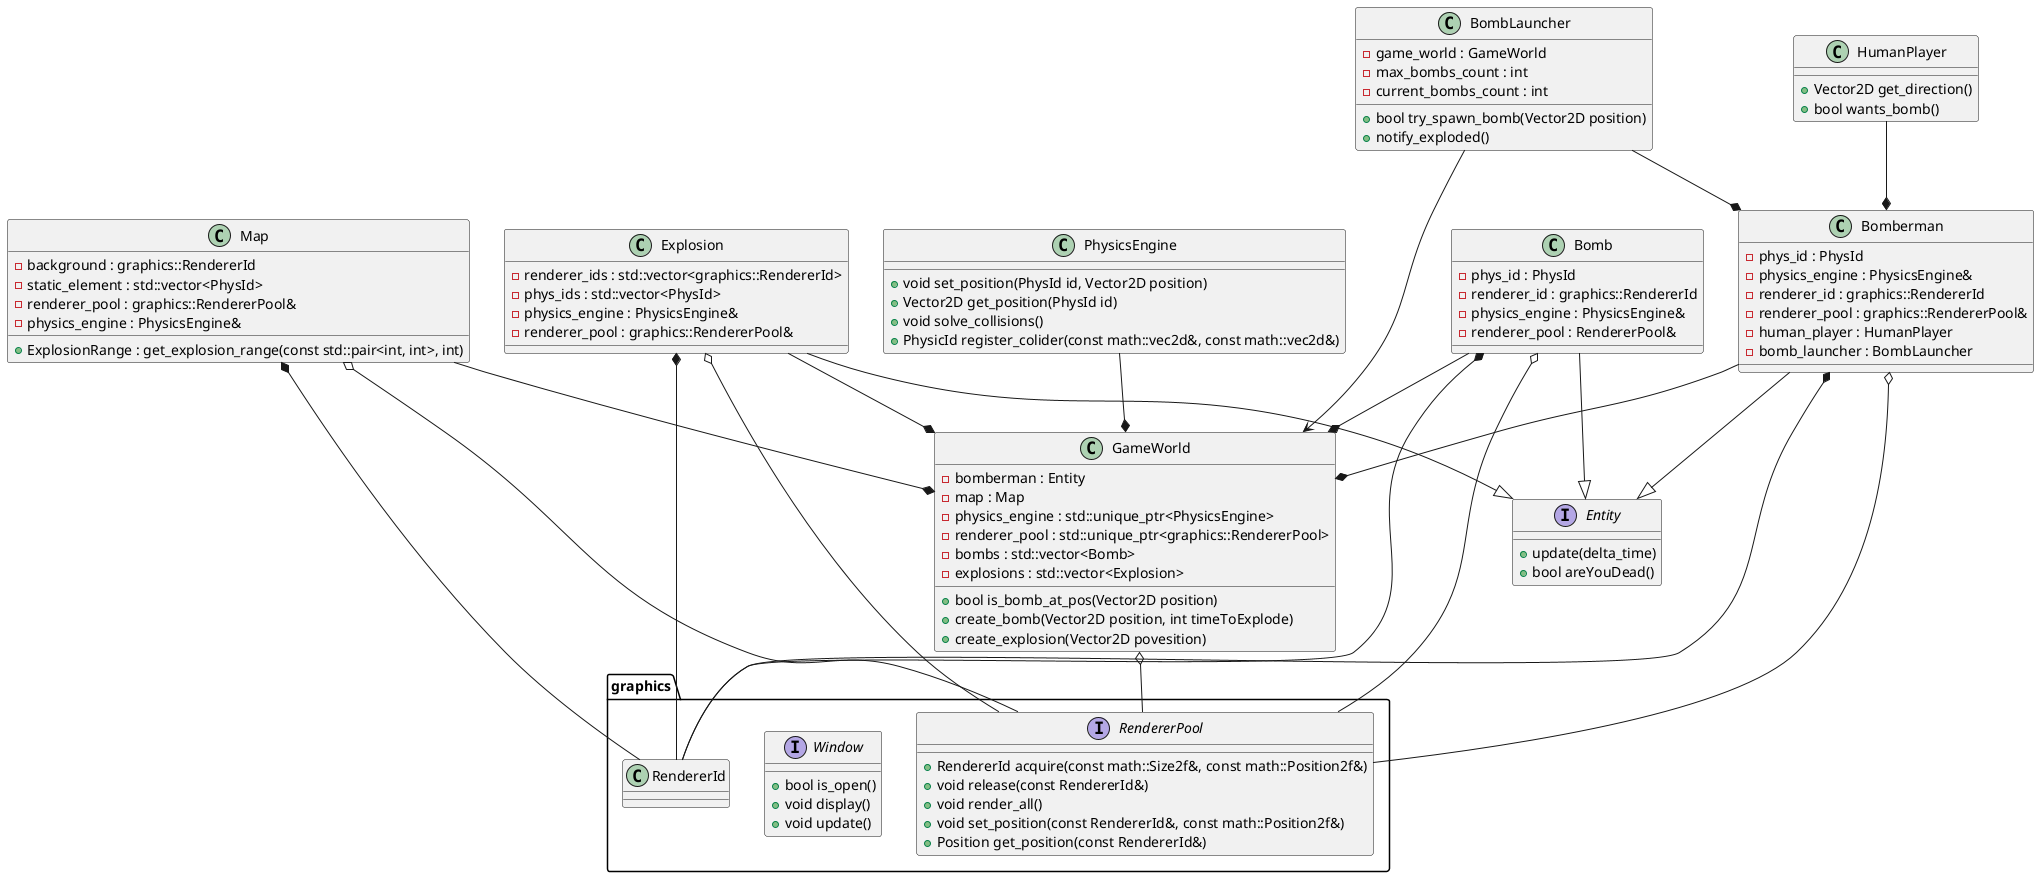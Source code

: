 @startuml

namespace graphics{
  interface RendererPool{
    + RendererId acquire(const math::Size2f&, const math::Position2f&)
    + void release(const RendererId&)
    + void render_all()
    + void set_position(const RendererId&, const math::Position2f&)
    + Position get_position(const RendererId&)
  }
  interface Window{
    + bool is_open()
    + void display()
    + void update()
  }
  class RendererId
}

interface Entity {
+ update(delta_time)
+ bool areYouDead()
}

class Bomberman {
- phys_id : PhysId
- physics_engine : PhysicsEngine&
- renderer_id : graphics::RendererId
- renderer_pool : graphics::RendererPool&
- human_player : HumanPlayer
- bomb_launcher : BombLauncher
}
Bomberman o-- graphics.RendererPool
Bomberman *-- graphics.RendererId

class GameWorld {
- bomberman : Entity
- map : Map
- physics_engine : std::unique_ptr<PhysicsEngine>
- renderer_pool : std::unique_ptr<graphics::RendererPool>
- bombs : std::vector<Bomb>
- explosions : std::vector<Explosion>
+ bool is_bomb_at_pos(Vector2D position)
+ create_bomb(Vector2D position, int timeToExplode)
+ create_explosion(Vector2D povesition)
}
GameWorld o-down- graphics.RendererPool

class HumanPlayer {
+ Vector2D get_direction()
+ bool wants_bomb()
}

class BombLauncher {
- game_world : GameWorld
- max_bombs_count : int
- current_bombs_count : int
+ bool try_spawn_bomb(Vector2D position)
+ notify_exploded()
}

class Map {
- background : graphics::RendererId
- static_element : std::vector<PhysId>
- renderer_pool : graphics::RendererPool&
- physics_engine : PhysicsEngine&
+ ExplosionRange : get_explosion_range(const std::pair<int, int>, int)
}
Map o-- graphics.RendererPool
Map *-- graphics.RendererId

class PhysicsEngine{
+ void set_position(PhysId id, Vector2D position)
+ Vector2D get_position(PhysId id)
+ void solve_collisions()
+ PhysicId register_colider(const math::vec2d&, const math::vec2d&)
}

class Bomb {
- phys_id : PhysId
- renderer_id : graphics::RendererId
- physics_engine : PhysicsEngine&
- renderer_pool : RendererPool&
}
Bomb o-- graphics.RendererPool
Bomb *-- graphics.RendererId

class Explosion {
- renderer_ids : std::vector<graphics::RendererId>
- phys_ids : std::vector<PhysId>
- physics_engine : PhysicsEngine&
- renderer_pool : graphics::RendererPool&
}
Explosion o-- graphics.RendererPool
Explosion *-- graphics.RendererId

Bomberman --|> Entity
Bomb --|> Entity
Explosion --|> Entity

Bomberman --* GameWorld
Bomb --* GameWorld
Explosion --* GameWorld

HumanPlayer --* Bomberman

BombLauncher --> GameWorld
BombLauncher --* Bomberman

Map --* GameWorld

PhysicsEngine --* GameWorld

@enduml
